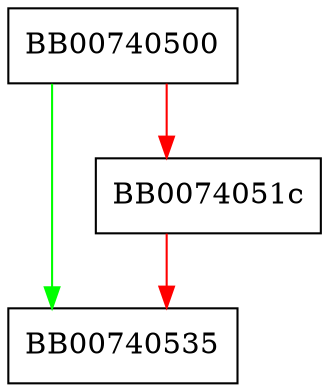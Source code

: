 digraph dlfcn_globallookup {
  node [shape="box"];
  graph [splines=ortho];
  BB00740500 -> BB00740535 [color="green"];
  BB00740500 -> BB0074051c [color="red"];
  BB0074051c -> BB00740535 [color="red"];
}
